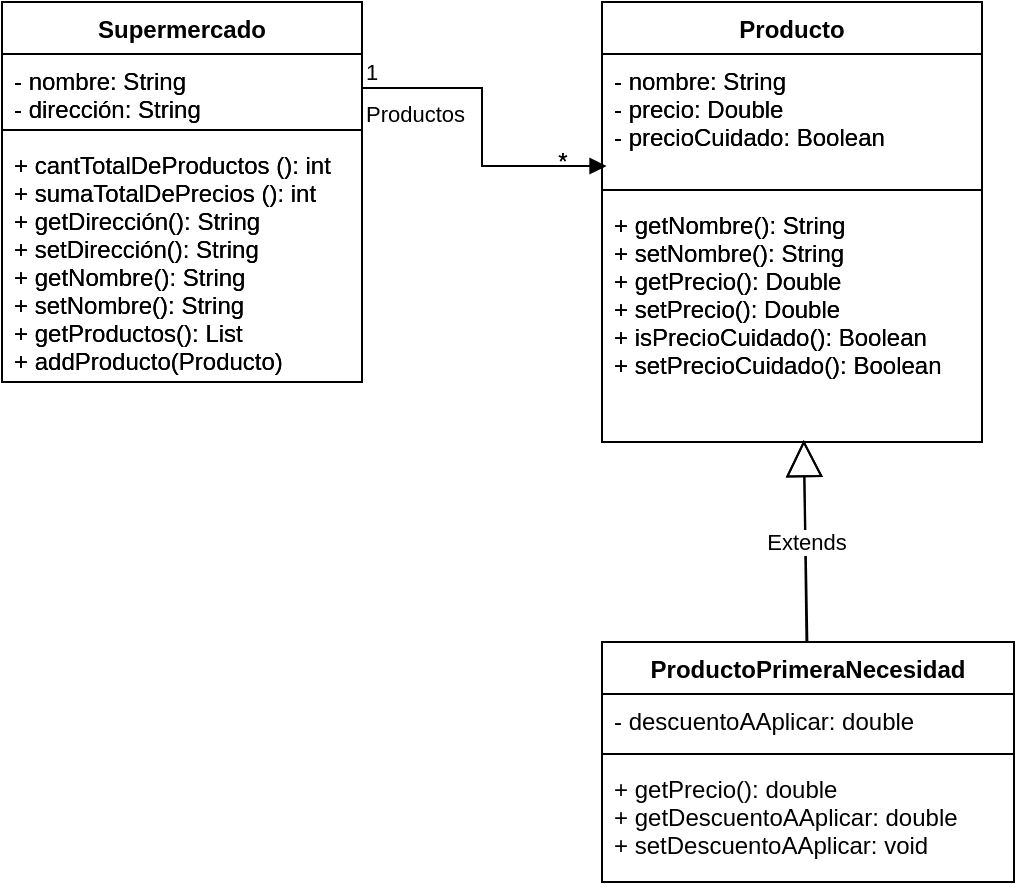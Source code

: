 <mxfile version="17.4.6" type="device"><diagram id="I0eVt1PbBuLq_pgecJir" name="Page-1"><mxGraphModel dx="1278" dy="547" grid="1" gridSize="10" guides="1" tooltips="1" connect="1" arrows="1" fold="1" page="1" pageScale="1" pageWidth="827" pageHeight="1169" math="0" shadow="0"><root><mxCell id="0"/><mxCell id="1" parent="0"/><mxCell id="TqWaIF6DbkeDT4rQ6aoE-1" value="Producto" style="swimlane;fontStyle=1;align=center;verticalAlign=top;childLayout=stackLayout;horizontal=1;startSize=26;horizontalStack=0;resizeParent=1;resizeParentMax=0;resizeLast=0;collapsible=1;marginBottom=0;" parent="1" vertex="1"><mxGeometry x="490" y="40" width="190" height="220" as="geometry"/></mxCell><mxCell id="TqWaIF6DbkeDT4rQ6aoE-2" value="- nombre: String&#10;- precio: Double&#10;- precioCuidado: Boolean" style="text;strokeColor=none;fillColor=none;align=left;verticalAlign=top;spacingLeft=4;spacingRight=4;overflow=hidden;rotatable=0;points=[[0,0.5],[1,0.5]];portConstraint=eastwest;" parent="TqWaIF6DbkeDT4rQ6aoE-1" vertex="1"><mxGeometry y="26" width="190" height="64" as="geometry"/></mxCell><mxCell id="TqWaIF6DbkeDT4rQ6aoE-3" value="" style="line;strokeWidth=1;fillColor=none;align=left;verticalAlign=middle;spacingTop=-1;spacingLeft=3;spacingRight=3;rotatable=0;labelPosition=right;points=[];portConstraint=eastwest;" parent="TqWaIF6DbkeDT4rQ6aoE-1" vertex="1"><mxGeometry y="90" width="190" height="8" as="geometry"/></mxCell><mxCell id="TqWaIF6DbkeDT4rQ6aoE-4" value="+ getNombre(): String&#10;+ setNombre(): String&#10;+ getPrecio(): Double&#10;+ setPrecio(): Double&#10;+ isPrecioCuidado(): Boolean &#10;+ setPrecioCuidado(): Boolean" style="text;strokeColor=none;fillColor=none;align=left;verticalAlign=top;spacingLeft=4;spacingRight=4;overflow=hidden;rotatable=0;points=[[0,0.5],[1,0.5]];portConstraint=eastwest;" parent="TqWaIF6DbkeDT4rQ6aoE-1" vertex="1"><mxGeometry y="98" width="190" height="122" as="geometry"/></mxCell><mxCell id="TqWaIF6DbkeDT4rQ6aoE-9" value="Supermercado" style="swimlane;fontStyle=1;align=center;verticalAlign=top;childLayout=stackLayout;horizontal=1;startSize=26;horizontalStack=0;resizeParent=1;resizeParentMax=0;resizeLast=0;collapsible=1;marginBottom=0;" parent="1" vertex="1"><mxGeometry x="190" y="40" width="180" height="190" as="geometry"/></mxCell><mxCell id="TqWaIF6DbkeDT4rQ6aoE-10" value="- nombre: String&#10;- dirección: String&#10;" style="text;strokeColor=none;fillColor=none;align=left;verticalAlign=top;spacingLeft=4;spacingRight=4;overflow=hidden;rotatable=0;points=[[0,0.5],[1,0.5]];portConstraint=eastwest;" parent="TqWaIF6DbkeDT4rQ6aoE-9" vertex="1"><mxGeometry y="26" width="180" height="34" as="geometry"/></mxCell><mxCell id="TqWaIF6DbkeDT4rQ6aoE-11" value="" style="line;strokeWidth=1;fillColor=none;align=left;verticalAlign=middle;spacingTop=-1;spacingLeft=3;spacingRight=3;rotatable=0;labelPosition=right;points=[];portConstraint=eastwest;" parent="TqWaIF6DbkeDT4rQ6aoE-9" vertex="1"><mxGeometry y="60" width="180" height="8" as="geometry"/></mxCell><mxCell id="TqWaIF6DbkeDT4rQ6aoE-12" value="+ cantTotalDeProductos (): int&#10;+ sumaTotalDePrecios (): int&#10;+ getDirección(): String&#10;+ setDirección(): String&#10;+ getNombre(): String&#10;+ setNombre(): String&#10;+ getProductos(): List&#10;+ addProducto(Producto) " style="text;strokeColor=none;fillColor=none;align=left;verticalAlign=top;spacingLeft=4;spacingRight=4;overflow=hidden;rotatable=0;points=[[0,0.5],[1,0.5]];portConstraint=eastwest;" parent="TqWaIF6DbkeDT4rQ6aoE-9" vertex="1"><mxGeometry y="68" width="180" height="122" as="geometry"/></mxCell><mxCell id="TqWaIF6DbkeDT4rQ6aoE-19" value="Productos" style="endArrow=block;endFill=1;html=1;edgeStyle=orthogonalEdgeStyle;align=left;verticalAlign=top;rounded=0;exitX=1;exitY=0.5;exitDx=0;exitDy=0;entryX=0.012;entryY=0.875;entryDx=0;entryDy=0;entryPerimeter=0;" parent="1" source="TqWaIF6DbkeDT4rQ6aoE-10" target="TqWaIF6DbkeDT4rQ6aoE-2" edge="1"><mxGeometry x="-1" relative="1" as="geometry"><mxPoint x="360" y="129.5" as="sourcePoint"/><mxPoint x="430" y="110" as="targetPoint"/></mxGeometry></mxCell><mxCell id="TqWaIF6DbkeDT4rQ6aoE-20" value="1" style="edgeLabel;resizable=0;html=1;align=left;verticalAlign=bottom;" parent="TqWaIF6DbkeDT4rQ6aoE-19" connectable="0" vertex="1"><mxGeometry x="-1" relative="1" as="geometry"/></mxCell><mxCell id="TJO-V33gOTEtHdy51IB5-2" value="*" style="text;html=1;align=center;verticalAlign=middle;resizable=0;points=[];autosize=1;strokeColor=none;fillColor=none;" parent="1" vertex="1"><mxGeometry x="460" y="110" width="20" height="20" as="geometry"/></mxCell><mxCell id="TJO-V33gOTEtHdy51IB5-3" value="ProductoPrimeraNecesidad" style="swimlane;fontStyle=1;align=center;verticalAlign=top;childLayout=stackLayout;horizontal=1;startSize=26;horizontalStack=0;resizeParent=1;resizeParentMax=0;resizeLast=0;collapsible=1;marginBottom=0;" parent="1" vertex="1"><mxGeometry x="490" y="360" width="206" height="120" as="geometry"/></mxCell><mxCell id="TJO-V33gOTEtHdy51IB5-6" value="- descuentoAAplicar: double" style="text;strokeColor=none;fillColor=none;align=left;verticalAlign=top;spacingLeft=4;spacingRight=4;overflow=hidden;rotatable=0;points=[[0,0.5],[1,0.5]];portConstraint=eastwest;" parent="TJO-V33gOTEtHdy51IB5-3" vertex="1"><mxGeometry y="26" width="206" height="26" as="geometry"/></mxCell><mxCell id="TJO-V33gOTEtHdy51IB5-5" value="" style="line;strokeWidth=1;fillColor=none;align=left;verticalAlign=middle;spacingTop=-1;spacingLeft=3;spacingRight=3;rotatable=0;labelPosition=right;points=[];portConstraint=eastwest;" parent="TJO-V33gOTEtHdy51IB5-3" vertex="1"><mxGeometry y="52" width="206" height="8" as="geometry"/></mxCell><mxCell id="KC4mhQFBZ4SU9W1Qf_4b-1" value="+ getPrecio(): double&#10;+ getDescuentoAAplicar: double&#10;+ setDescuentoAAplicar: void" style="text;strokeColor=none;fillColor=none;align=left;verticalAlign=top;spacingLeft=4;spacingRight=4;overflow=hidden;rotatable=0;points=[[0,0.5],[1,0.5]];portConstraint=eastwest;" vertex="1" parent="TJO-V33gOTEtHdy51IB5-3"><mxGeometry y="60" width="206" height="60" as="geometry"/></mxCell><mxCell id="TJO-V33gOTEtHdy51IB5-7" value="Extends" style="endArrow=block;endSize=16;endFill=0;html=1;rounded=0;entryX=0.531;entryY=0.992;entryDx=0;entryDy=0;entryPerimeter=0;" parent="1" source="TJO-V33gOTEtHdy51IB5-3" target="TqWaIF6DbkeDT4rQ6aoE-4" edge="1"><mxGeometry width="160" relative="1" as="geometry"><mxPoint x="330" y="280" as="sourcePoint"/><mxPoint x="433" y="260" as="targetPoint"/></mxGeometry></mxCell><mxCell id="TJO-V33gOTEtHdy51IB5-8" value="Producto" style="swimlane;fontStyle=1;align=center;verticalAlign=top;childLayout=stackLayout;horizontal=1;startSize=26;horizontalStack=0;resizeParent=1;resizeParentMax=0;resizeLast=0;collapsible=1;marginBottom=0;" parent="1" vertex="1"><mxGeometry x="490" y="40" width="190" height="220" as="geometry"/></mxCell><mxCell id="TJO-V33gOTEtHdy51IB5-9" value="- nombre: String&#10;- precio: Double&#10;- precioCuidado: Boolean" style="text;strokeColor=none;fillColor=none;align=left;verticalAlign=top;spacingLeft=4;spacingRight=4;overflow=hidden;rotatable=0;points=[[0,0.5],[1,0.5]];portConstraint=eastwest;" parent="TJO-V33gOTEtHdy51IB5-8" vertex="1"><mxGeometry y="26" width="190" height="64" as="geometry"/></mxCell><mxCell id="TJO-V33gOTEtHdy51IB5-10" value="" style="line;strokeWidth=1;fillColor=none;align=left;verticalAlign=middle;spacingTop=-1;spacingLeft=3;spacingRight=3;rotatable=0;labelPosition=right;points=[];portConstraint=eastwest;" parent="TJO-V33gOTEtHdy51IB5-8" vertex="1"><mxGeometry y="90" width="190" height="8" as="geometry"/></mxCell><mxCell id="TJO-V33gOTEtHdy51IB5-11" value="+ getNombre(): String&#10;+ setNombre(): String&#10;+ getPrecio(): Double&#10;+ setPrecio(): Double&#10;+ isPrecioCuidado(): Boolean &#10;+ setPrecioCuidado(): Boolean" style="text;strokeColor=none;fillColor=none;align=left;verticalAlign=top;spacingLeft=4;spacingRight=4;overflow=hidden;rotatable=0;points=[[0,0.5],[1,0.5]];portConstraint=eastwest;" parent="TJO-V33gOTEtHdy51IB5-8" vertex="1"><mxGeometry y="98" width="190" height="122" as="geometry"/></mxCell><mxCell id="TJO-V33gOTEtHdy51IB5-12" value="Supermercado" style="swimlane;fontStyle=1;align=center;verticalAlign=top;childLayout=stackLayout;horizontal=1;startSize=26;horizontalStack=0;resizeParent=1;resizeParentMax=0;resizeLast=0;collapsible=1;marginBottom=0;" parent="1" vertex="1"><mxGeometry x="190" y="40" width="180" height="190" as="geometry"/></mxCell><mxCell id="TJO-V33gOTEtHdy51IB5-13" value="- nombre: String&#10;- dirección: String&#10;" style="text;strokeColor=none;fillColor=none;align=left;verticalAlign=top;spacingLeft=4;spacingRight=4;overflow=hidden;rotatable=0;points=[[0,0.5],[1,0.5]];portConstraint=eastwest;" parent="TJO-V33gOTEtHdy51IB5-12" vertex="1"><mxGeometry y="26" width="180" height="34" as="geometry"/></mxCell><mxCell id="TJO-V33gOTEtHdy51IB5-14" value="" style="line;strokeWidth=1;fillColor=none;align=left;verticalAlign=middle;spacingTop=-1;spacingLeft=3;spacingRight=3;rotatable=0;labelPosition=right;points=[];portConstraint=eastwest;" parent="TJO-V33gOTEtHdy51IB5-12" vertex="1"><mxGeometry y="60" width="180" height="8" as="geometry"/></mxCell><mxCell id="TJO-V33gOTEtHdy51IB5-15" value="+ cantTotalDeProductos (): int&#10;+ sumaTotalDePrecios (): int&#10;+ getDirección(): String&#10;+ setDirección(): String&#10;+ getNombre(): String&#10;+ setNombre(): String&#10;+ getProductos(): List&#10;+ addProducto(Producto) " style="text;strokeColor=none;fillColor=none;align=left;verticalAlign=top;spacingLeft=4;spacingRight=4;overflow=hidden;rotatable=0;points=[[0,0.5],[1,0.5]];portConstraint=eastwest;" parent="TJO-V33gOTEtHdy51IB5-12" vertex="1"><mxGeometry y="68" width="180" height="122" as="geometry"/></mxCell><mxCell id="TJO-V33gOTEtHdy51IB5-18" value="*" style="text;html=1;align=center;verticalAlign=middle;resizable=0;points=[];autosize=1;strokeColor=none;fillColor=none;" parent="1" vertex="1"><mxGeometry x="460" y="110" width="20" height="20" as="geometry"/></mxCell><mxCell id="TJO-V33gOTEtHdy51IB5-23" value="Extends" style="endArrow=block;endSize=16;endFill=0;html=1;rounded=0;entryX=0.531;entryY=0.992;entryDx=0;entryDy=0;entryPerimeter=0;" parent="1" target="TJO-V33gOTEtHdy51IB5-11" edge="1"><mxGeometry width="160" relative="1" as="geometry"><mxPoint x="592.696" y="360" as="sourcePoint"/><mxPoint x="433" y="260" as="targetPoint"/></mxGeometry></mxCell></root></mxGraphModel></diagram></mxfile>